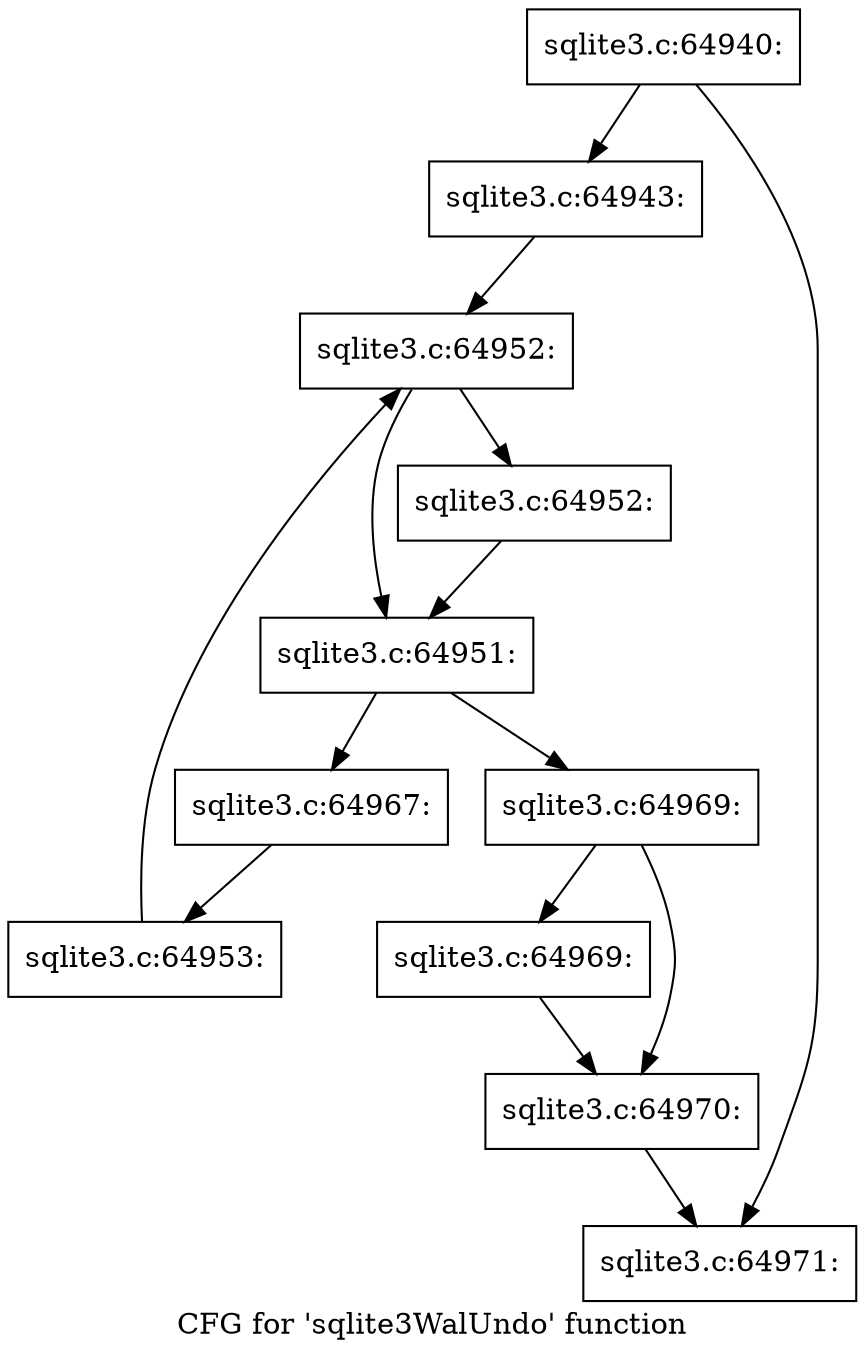 digraph "CFG for 'sqlite3WalUndo' function" {
	label="CFG for 'sqlite3WalUndo' function";

	Node0x55c0f75226c0 [shape=record,label="{sqlite3.c:64940:}"];
	Node0x55c0f75226c0 -> Node0x55c0f7535ed0;
	Node0x55c0f75226c0 -> Node0x55c0f7535f20;
	Node0x55c0f7535ed0 [shape=record,label="{sqlite3.c:64943:}"];
	Node0x55c0f7535ed0 -> Node0x55c0f7537750;
	Node0x55c0f7537750 [shape=record,label="{sqlite3.c:64952:}"];
	Node0x55c0f7537750 -> Node0x55c0f7537a40;
	Node0x55c0f7537750 -> Node0x55c0f75379f0;
	Node0x55c0f7537a40 [shape=record,label="{sqlite3.c:64952:}"];
	Node0x55c0f7537a40 -> Node0x55c0f75379f0;
	Node0x55c0f75379f0 [shape=record,label="{sqlite3.c:64951:}"];
	Node0x55c0f75379f0 -> Node0x55c0f7537970;
	Node0x55c0f75379f0 -> Node0x55c0f75371f0;
	Node0x55c0f7537970 [shape=record,label="{sqlite3.c:64967:}"];
	Node0x55c0f7537970 -> Node0x55c0f75378e0;
	Node0x55c0f75378e0 [shape=record,label="{sqlite3.c:64953:}"];
	Node0x55c0f75378e0 -> Node0x55c0f7537750;
	Node0x55c0f75371f0 [shape=record,label="{sqlite3.c:64969:}"];
	Node0x55c0f75371f0 -> Node0x55c0f58ff1c0;
	Node0x55c0f75371f0 -> Node0x55c0f7538a00;
	Node0x55c0f58ff1c0 [shape=record,label="{sqlite3.c:64969:}"];
	Node0x55c0f58ff1c0 -> Node0x55c0f7538a00;
	Node0x55c0f7538a00 [shape=record,label="{sqlite3.c:64970:}"];
	Node0x55c0f7538a00 -> Node0x55c0f7535f20;
	Node0x55c0f7535f20 [shape=record,label="{sqlite3.c:64971:}"];
}
